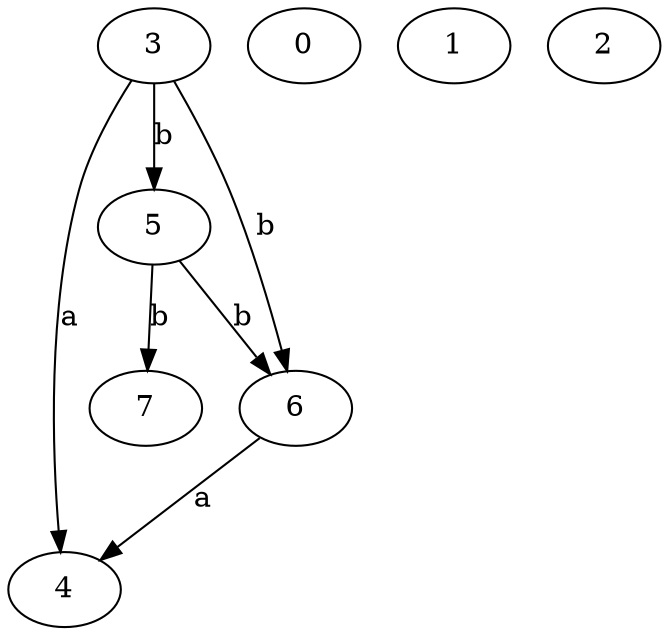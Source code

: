 strict digraph  {
3;
0;
1;
4;
2;
5;
6;
7;
3 -> 4  [label=a];
3 -> 5  [label=b];
3 -> 6  [label=b];
5 -> 6  [label=b];
5 -> 7  [label=b];
6 -> 4  [label=a];
}
